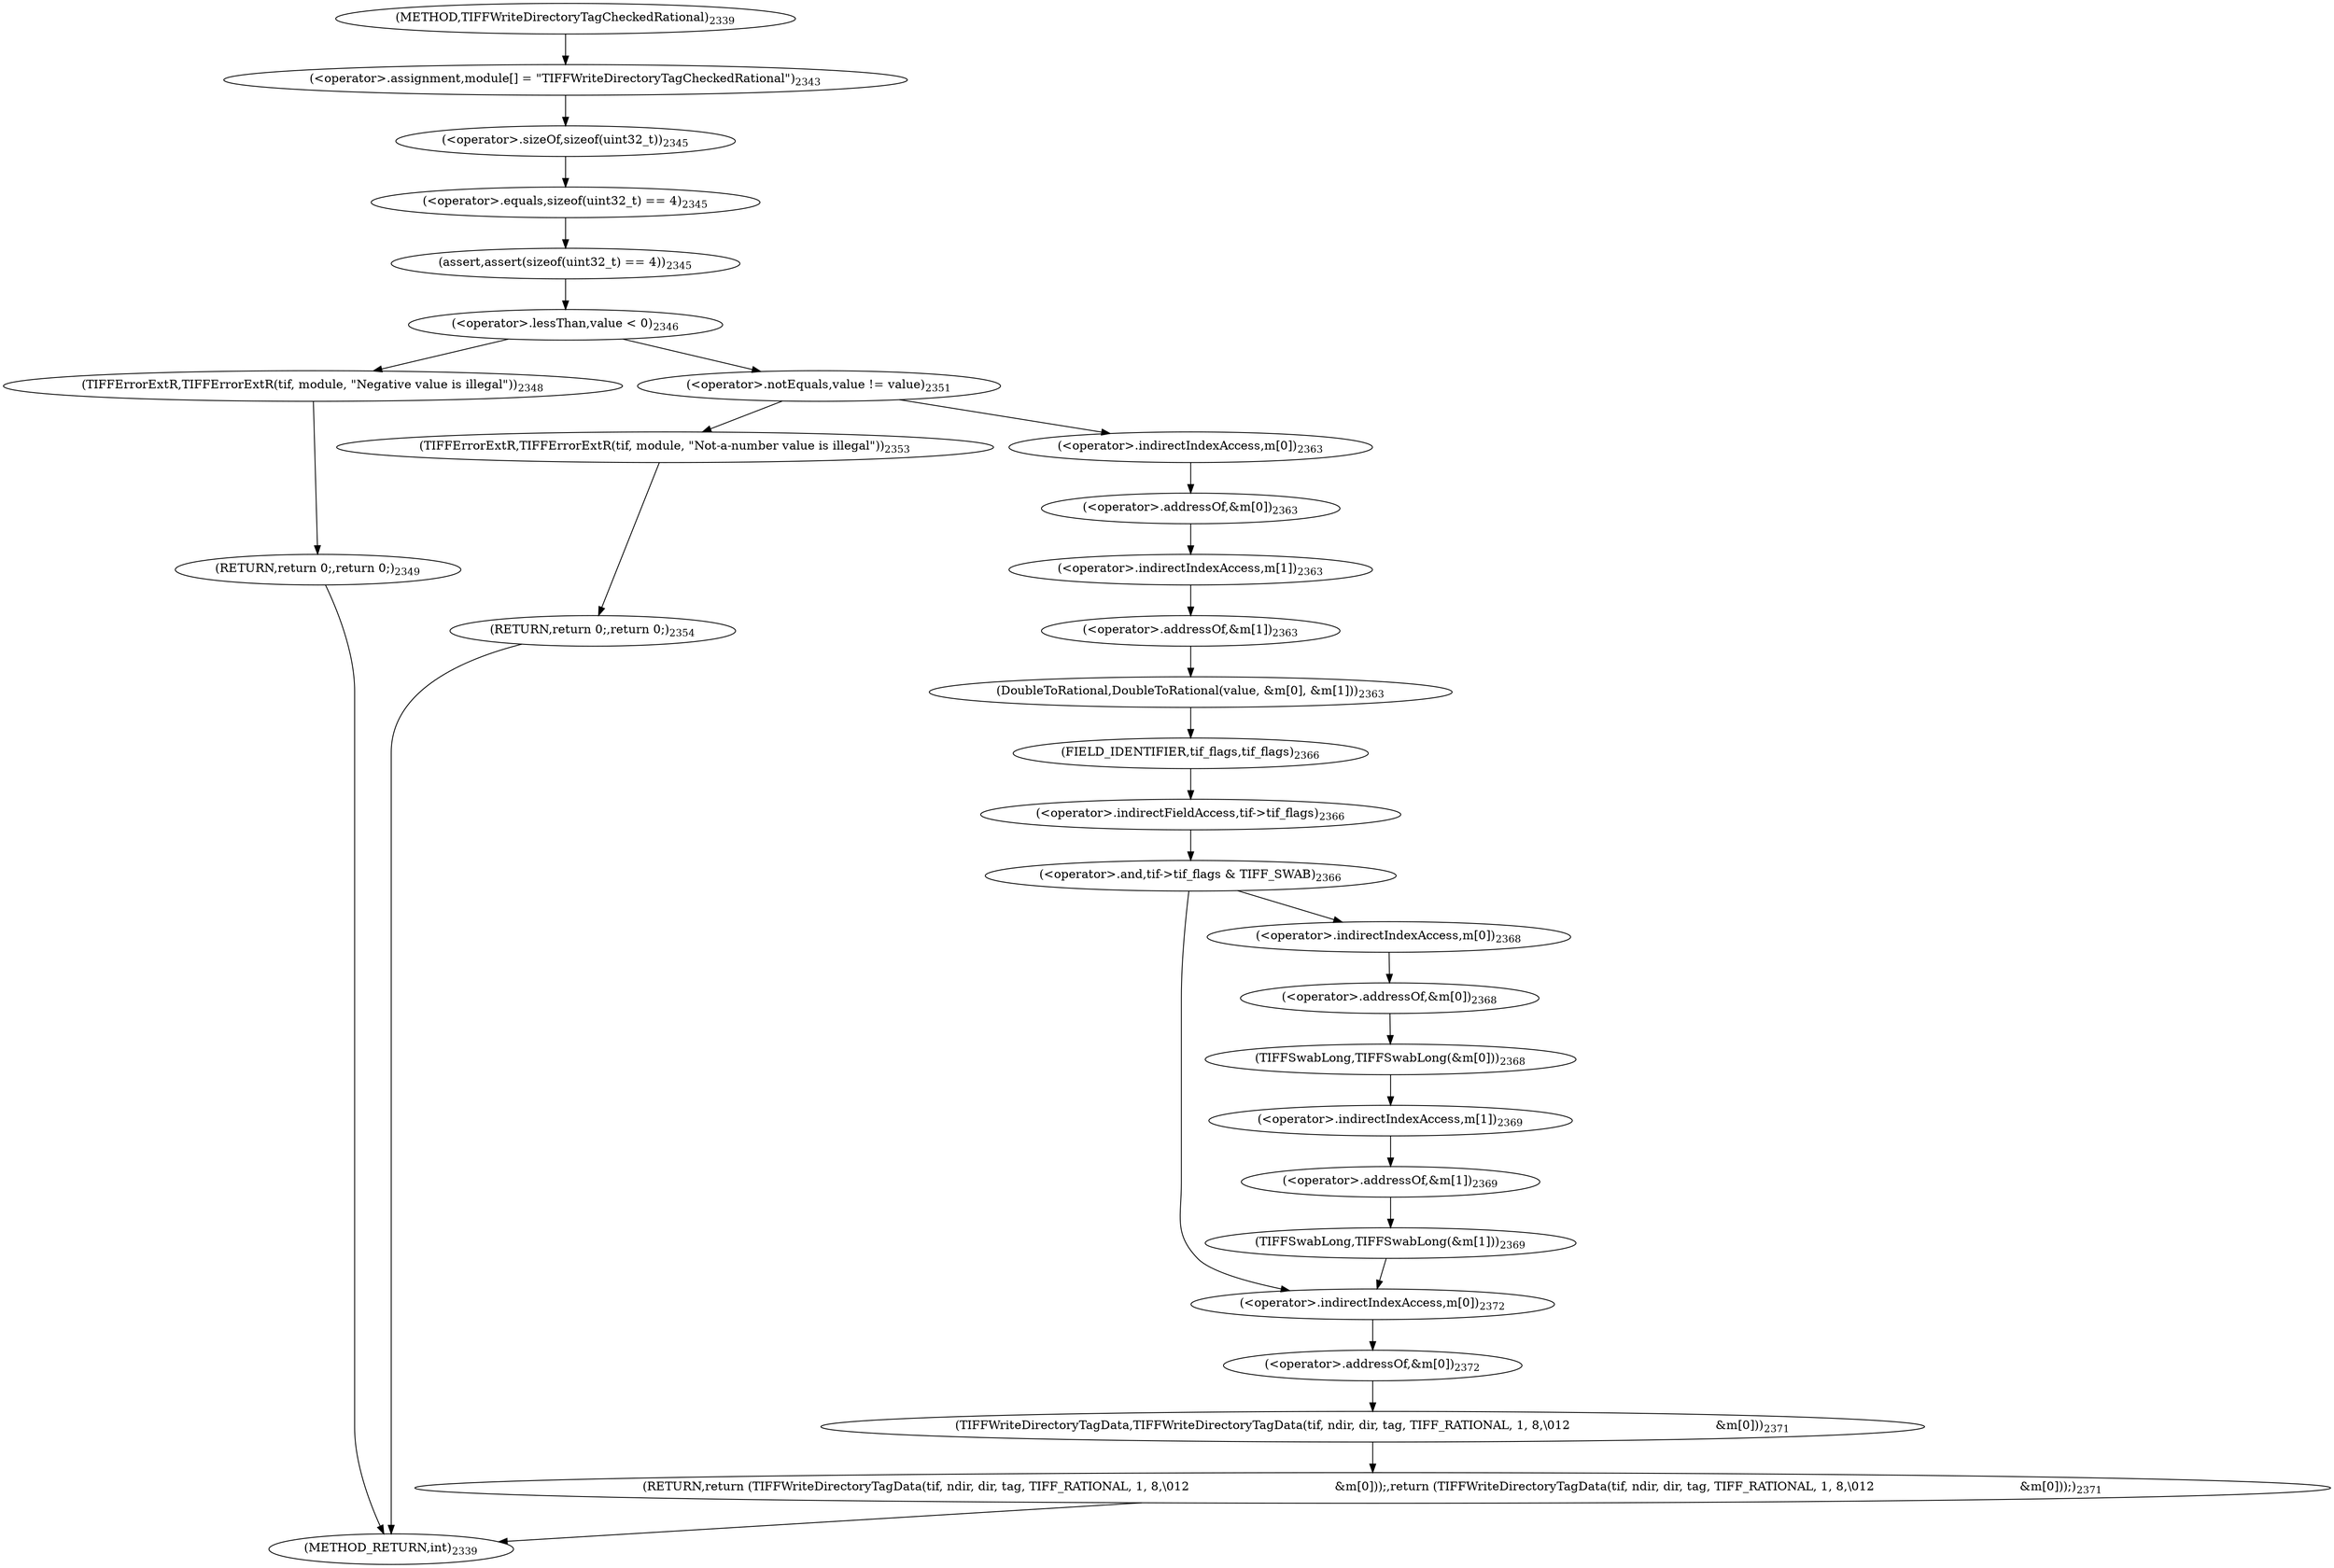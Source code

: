 digraph "TIFFWriteDirectoryTagCheckedRational" {  
"70319" [label = <(&lt;operator&gt;.assignment,module[] = &quot;TIFFWriteDirectoryTagCheckedRational&quot;)<SUB>2343</SUB>> ]
"70323" [label = <(assert,assert(sizeof(uint32_t) == 4))<SUB>2345</SUB>> ]
"70381" [label = <(RETURN,return (TIFFWriteDirectoryTagData(tif, ndir, dir, tag, TIFF_RATIONAL, 1, 8,\012                                      &amp;m[0]));,return (TIFFWriteDirectoryTagData(tif, ndir, dir, tag, TIFF_RATIONAL, 1, 8,\012                                      &amp;m[0]));)<SUB>2371</SUB>> ]
"70324" [label = <(&lt;operator&gt;.equals,sizeof(uint32_t) == 4)<SUB>2345</SUB>> ]
"70329" [label = <(&lt;operator&gt;.lessThan,value &lt; 0)<SUB>2346</SUB>> ]
"70365" [label = <(&lt;operator&gt;.and,tif-&gt;tif_flags &amp; TIFF_SWAB)<SUB>2366</SUB>> ]
"70382" [label = <(TIFFWriteDirectoryTagData,TIFFWriteDirectoryTagData(tif, ndir, dir, tag, TIFF_RATIONAL, 1, 8,\012                                      &amp;m[0]))<SUB>2371</SUB>> ]
"70325" [label = <(&lt;operator&gt;.sizeOf,sizeof(uint32_t))<SUB>2345</SUB>> ]
"70333" [label = <(TIFFErrorExtR,TIFFErrorExtR(tif, module, &quot;Negative value is illegal&quot;))<SUB>2348</SUB>> ]
"70337" [label = <(RETURN,return 0;,return 0;)<SUB>2349</SUB>> ]
"70366" [label = <(&lt;operator&gt;.indirectFieldAccess,tif-&gt;tif_flags)<SUB>2366</SUB>> ]
"70371" [label = <(TIFFSwabLong,TIFFSwabLong(&amp;m[0]))<SUB>2368</SUB>> ]
"70376" [label = <(TIFFSwabLong,TIFFSwabLong(&amp;m[1]))<SUB>2369</SUB>> ]
"70390" [label = <(&lt;operator&gt;.addressOf,&amp;m[0])<SUB>2372</SUB>> ]
"70368" [label = <(FIELD_IDENTIFIER,tif_flags,tif_flags)<SUB>2366</SUB>> ]
"70372" [label = <(&lt;operator&gt;.addressOf,&amp;m[0])<SUB>2368</SUB>> ]
"70377" [label = <(&lt;operator&gt;.addressOf,&amp;m[1])<SUB>2369</SUB>> ]
"70391" [label = <(&lt;operator&gt;.indirectIndexAccess,m[0])<SUB>2372</SUB>> ]
"70342" [label = <(&lt;operator&gt;.notEquals,value != value)<SUB>2351</SUB>> ]
"70373" [label = <(&lt;operator&gt;.indirectIndexAccess,m[0])<SUB>2368</SUB>> ]
"70378" [label = <(&lt;operator&gt;.indirectIndexAccess,m[1])<SUB>2369</SUB>> ]
"70346" [label = <(TIFFErrorExtR,TIFFErrorExtR(tif, module, &quot;Not-a-number value is illegal&quot;))<SUB>2353</SUB>> ]
"70350" [label = <(RETURN,return 0;,return 0;)<SUB>2354</SUB>> ]
"70354" [label = <(DoubleToRational,DoubleToRational(value, &amp;m[0], &amp;m[1]))<SUB>2363</SUB>> ]
"70356" [label = <(&lt;operator&gt;.addressOf,&amp;m[0])<SUB>2363</SUB>> ]
"70360" [label = <(&lt;operator&gt;.addressOf,&amp;m[1])<SUB>2363</SUB>> ]
"70357" [label = <(&lt;operator&gt;.indirectIndexAccess,m[0])<SUB>2363</SUB>> ]
"70361" [label = <(&lt;operator&gt;.indirectIndexAccess,m[1])<SUB>2363</SUB>> ]
"70311" [label = <(METHOD,TIFFWriteDirectoryTagCheckedRational)<SUB>2339</SUB>> ]
"70394" [label = <(METHOD_RETURN,int)<SUB>2339</SUB>> ]
  "70319" -> "70325" 
  "70323" -> "70329" 
  "70381" -> "70394" 
  "70324" -> "70323" 
  "70329" -> "70333" 
  "70329" -> "70342" 
  "70365" -> "70373" 
  "70365" -> "70391" 
  "70382" -> "70381" 
  "70325" -> "70324" 
  "70333" -> "70337" 
  "70337" -> "70394" 
  "70366" -> "70365" 
  "70371" -> "70378" 
  "70376" -> "70391" 
  "70390" -> "70382" 
  "70368" -> "70366" 
  "70372" -> "70371" 
  "70377" -> "70376" 
  "70391" -> "70390" 
  "70342" -> "70346" 
  "70342" -> "70357" 
  "70373" -> "70372" 
  "70378" -> "70377" 
  "70346" -> "70350" 
  "70350" -> "70394" 
  "70354" -> "70368" 
  "70356" -> "70361" 
  "70360" -> "70354" 
  "70357" -> "70356" 
  "70361" -> "70360" 
  "70311" -> "70319" 
}
